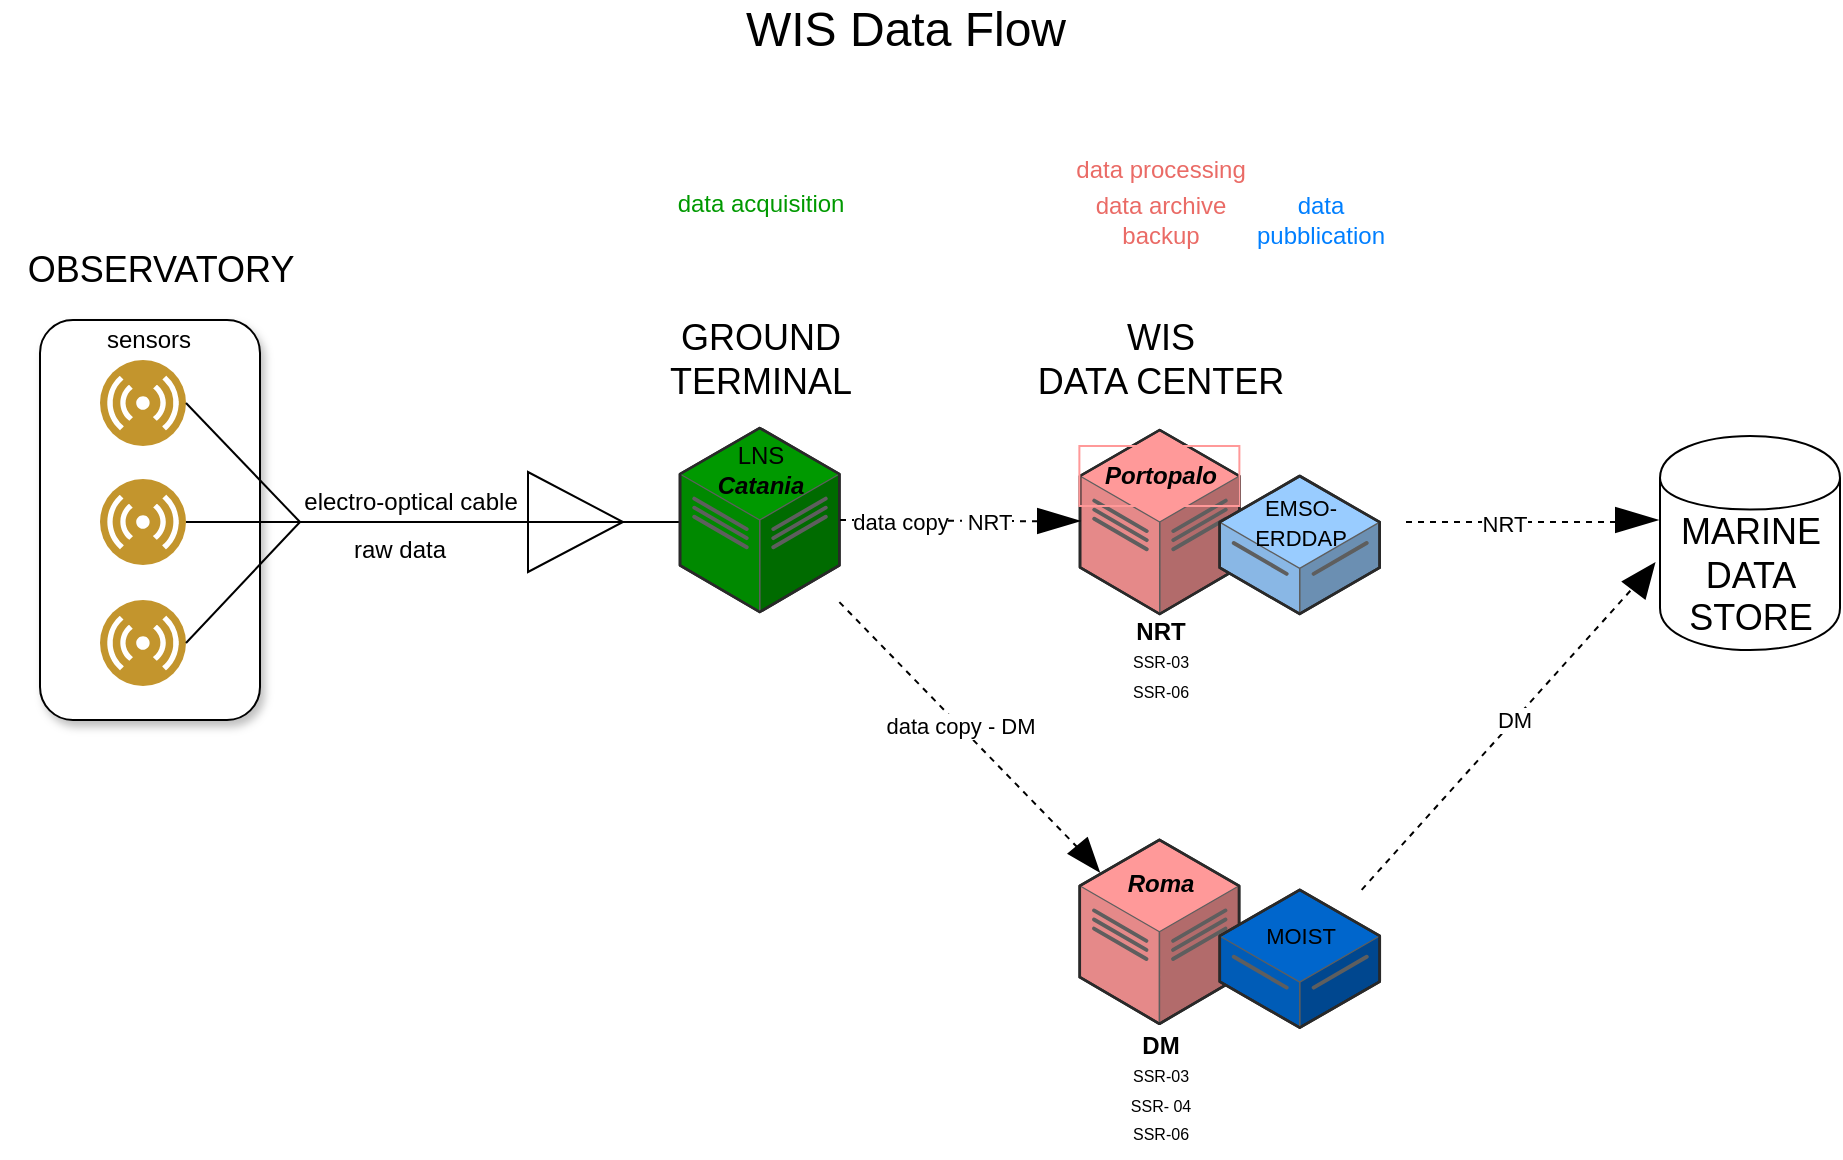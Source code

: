 <mxfile version="24.2.5" type="github" pages="2">
  <diagram name="Page-1" id="Qp61fSCBs-3hiERJ9KBp">
    <mxGraphModel dx="2895" dy="834" grid="1" gridSize="10" guides="1" tooltips="1" connect="1" arrows="1" fold="1" page="1" pageScale="1" pageWidth="850" pageHeight="1100" math="0" shadow="0">
      <root>
        <mxCell id="0" />
        <mxCell id="1" parent="0" />
        <mxCell id="4pqSHZiRRKbDVlVAF1v4-14" value="" style="rounded=1;whiteSpace=wrap;html=1;fillColor=default;shadow=1;" parent="1" vertex="1">
          <mxGeometry x="-160" y="170" width="110" height="200" as="geometry" />
        </mxCell>
        <mxCell id="4pqSHZiRRKbDVlVAF1v4-1" value="&lt;font style=&quot;font-size: 24px;&quot;&gt;WIS Data Flow&lt;/font&gt;" style="text;strokeColor=none;align=center;fillColor=none;html=1;verticalAlign=middle;whiteSpace=wrap;rounded=0;" parent="1" vertex="1">
          <mxGeometry x="177.84" y="10" width="190" height="30" as="geometry" />
        </mxCell>
        <mxCell id="4pqSHZiRRKbDVlVAF1v4-2" value="" style="image;aspect=fixed;perimeter=ellipsePerimeter;html=1;align=center;shadow=0;dashed=0;fontColor=#4277BB;labelBackgroundColor=default;fontSize=12;spacingTop=3;image=img/lib/ibm/users/sensor.svg;fillColor=#426EFF;strokeColor=#3333FF;" parent="1" vertex="1">
          <mxGeometry x="-130" y="190" width="43" height="43" as="geometry" />
        </mxCell>
        <mxCell id="4pqSHZiRRKbDVlVAF1v4-5" value="" style="pointerEvents=1;verticalLabelPosition=bottom;shadow=0;dashed=0;align=center;html=1;verticalAlign=top;shape=mxgraph.electrical.miscellaneous.cable_termination" parent="1" vertex="1">
          <mxGeometry x="-30" y="246" width="190" height="50" as="geometry" />
        </mxCell>
        <mxCell id="4pqSHZiRRKbDVlVAF1v4-6" value="sensors" style="text;html=1;align=center;verticalAlign=middle;resizable=0;points=[];autosize=1;strokeColor=none;fillColor=none;" parent="1" vertex="1">
          <mxGeometry x="-141.5" y="165" width="70" height="30" as="geometry" />
        </mxCell>
        <mxCell id="4pqSHZiRRKbDVlVAF1v4-7" value="electro-optical cable" style="text;html=1;align=center;verticalAlign=middle;resizable=0;points=[];autosize=1;strokeColor=none;fillColor=none;" parent="1" vertex="1">
          <mxGeometry x="-40" y="246" width="130" height="30" as="geometry" />
        </mxCell>
        <mxCell id="4pqSHZiRRKbDVlVAF1v4-8" value="" style="verticalLabelPosition=bottom;html=1;verticalAlign=top;strokeWidth=1;align=center;outlineConnect=0;dashed=0;outlineConnect=0;shape=mxgraph.aws3d.dataCenter;strokeColor=#5E5E5E;aspect=fixed;fillColor=#009900;" parent="1" vertex="1">
          <mxGeometry x="160" y="224" width="79.69" height="92" as="geometry" />
        </mxCell>
        <mxCell id="4pqSHZiRRKbDVlVAF1v4-11" value="" style="image;aspect=fixed;perimeter=ellipsePerimeter;html=1;align=center;shadow=0;dashed=0;fontColor=#4277BB;labelBackgroundColor=default;fontSize=12;spacingTop=3;image=img/lib/ibm/users/sensor.svg;fillColor=#A680B8;" parent="1" vertex="1">
          <mxGeometry x="-130" y="249.5" width="43" height="43" as="geometry" />
        </mxCell>
        <mxCell id="4pqSHZiRRKbDVlVAF1v4-12" value="" style="image;aspect=fixed;perimeter=ellipsePerimeter;html=1;align=center;shadow=0;dashed=0;fontColor=#4277BB;labelBackgroundColor=default;fontSize=12;spacingTop=3;image=img/lib/ibm/users/sensor.svg;fillColor=#A680B8;" parent="1" vertex="1">
          <mxGeometry x="-130" y="310" width="43" height="43" as="geometry" />
        </mxCell>
        <mxCell id="4pqSHZiRRKbDVlVAF1v4-15" value="&lt;div&gt;&lt;font style=&quot;font-size: 18px;&quot;&gt;&lt;span style=&quot;background-color: initial;&quot;&gt;OBSERVATORY&lt;/span&gt;&lt;/font&gt;&lt;/div&gt;" style="text;html=1;align=center;verticalAlign=middle;resizable=0;points=[];autosize=1;strokeColor=none;fillColor=none;" parent="1" vertex="1">
          <mxGeometry x="-180" y="125" width="160" height="40" as="geometry" />
        </mxCell>
        <mxCell id="4pqSHZiRRKbDVlVAF1v4-16" value="&lt;font style=&quot;font-size: 18px;&quot;&gt;&lt;font style=&quot;&quot;&gt;GROUND&lt;/font&gt;&lt;/font&gt;&lt;div&gt;&lt;font style=&quot;font-size: 18px;&quot;&gt;&lt;span style=&quot;background-color: initial;&quot;&gt;TERMINAL&lt;/span&gt;&lt;/font&gt;&lt;/div&gt;" style="text;html=1;align=center;verticalAlign=middle;resizable=0;points=[];autosize=1;strokeColor=none;fillColor=none;" parent="1" vertex="1">
          <mxGeometry x="144.84" y="160" width="110" height="60" as="geometry" />
        </mxCell>
        <mxCell id="4pqSHZiRRKbDVlVAF1v4-17" value="" style="endArrow=none;html=1;rounded=0;exitX=1;exitY=0.5;exitDx=0;exitDy=0;entryX=0;entryY=0.5;entryDx=0;entryDy=0;entryPerimeter=0;" parent="1" source="4pqSHZiRRKbDVlVAF1v4-11" target="4pqSHZiRRKbDVlVAF1v4-5" edge="1">
          <mxGeometry width="50" height="50" relative="1" as="geometry">
            <mxPoint x="190" y="380" as="sourcePoint" />
            <mxPoint x="240" y="330" as="targetPoint" />
          </mxGeometry>
        </mxCell>
        <mxCell id="4pqSHZiRRKbDVlVAF1v4-18" value="" style="endArrow=none;html=1;rounded=0;exitX=1;exitY=0.5;exitDx=0;exitDy=0;entryX=0;entryY=0.5;entryDx=0;entryDy=0;entryPerimeter=0;" parent="1" source="4pqSHZiRRKbDVlVAF1v4-2" target="4pqSHZiRRKbDVlVAF1v4-5" edge="1">
          <mxGeometry width="50" height="50" relative="1" as="geometry">
            <mxPoint x="190" y="380" as="sourcePoint" />
            <mxPoint x="240" y="330" as="targetPoint" />
          </mxGeometry>
        </mxCell>
        <mxCell id="4pqSHZiRRKbDVlVAF1v4-19" value="" style="endArrow=none;html=1;rounded=0;exitX=1;exitY=0.5;exitDx=0;exitDy=0;entryX=0;entryY=0.5;entryDx=0;entryDy=0;entryPerimeter=0;" parent="1" source="4pqSHZiRRKbDVlVAF1v4-12" target="4pqSHZiRRKbDVlVAF1v4-5" edge="1">
          <mxGeometry width="50" height="50" relative="1" as="geometry">
            <mxPoint x="190" y="380" as="sourcePoint" />
            <mxPoint x="240" y="330" as="targetPoint" />
          </mxGeometry>
        </mxCell>
        <mxCell id="4pqSHZiRRKbDVlVAF1v4-20" value="" style="endArrow=none;dashed=1;html=1;rounded=0;" parent="1" target="4pqSHZiRRKbDVlVAF1v4-23" edge="1">
          <mxGeometry width="50" height="50" relative="1" as="geometry">
            <mxPoint x="240" y="270" as="sourcePoint" />
            <mxPoint x="330" y="270" as="targetPoint" />
          </mxGeometry>
        </mxCell>
        <mxCell id="4pqSHZiRRKbDVlVAF1v4-59" value="data copy" style="edgeLabel;html=1;align=center;verticalAlign=middle;resizable=0;points=[];" parent="4pqSHZiRRKbDVlVAF1v4-20" connectable="0" vertex="1">
          <mxGeometry x="0.003" relative="1" as="geometry">
            <mxPoint x="-30" as="offset" />
          </mxGeometry>
        </mxCell>
        <mxCell id="aEOgfYXyTeWv-xhQnnrg-1" value="&amp;nbsp;NRT" style="edgeLabel;html=1;align=center;verticalAlign=middle;resizable=0;points=[];" parent="4pqSHZiRRKbDVlVAF1v4-20" connectable="0" vertex="1">
          <mxGeometry x="0.503" y="1" relative="1" as="geometry">
            <mxPoint x="-17" y="1" as="offset" />
          </mxGeometry>
        </mxCell>
        <mxCell id="4pqSHZiRRKbDVlVAF1v4-21" value="LNS&lt;div&gt;&lt;b&gt;&lt;i&gt;Catania&lt;/i&gt;&lt;/b&gt;&lt;/div&gt;" style="text;html=1;align=center;verticalAlign=middle;resizable=0;points=[];autosize=1;strokeColor=none;fillColor=none;" parent="1" vertex="1">
          <mxGeometry x="164.84" y="225" width="70" height="40" as="geometry" />
        </mxCell>
        <mxCell id="4pqSHZiRRKbDVlVAF1v4-23" value="" style="verticalLabelPosition=bottom;html=1;verticalAlign=top;strokeWidth=1;align=center;outlineConnect=0;dashed=0;outlineConnect=0;shape=mxgraph.aws3d.dataCenter;strokeColor=#5E5E5E;aspect=fixed;fillColor=#FF9999;" parent="1" vertex="1">
          <mxGeometry x="360" y="225" width="79.69" height="92" as="geometry" />
        </mxCell>
        <mxCell id="4pqSHZiRRKbDVlVAF1v4-25" value="&lt;font style=&quot;font-size: 18px;&quot;&gt;&lt;font style=&quot;&quot;&gt;WIS&lt;/font&gt;&lt;/font&gt;&lt;div&gt;&lt;font style=&quot;font-size: 18px;&quot;&gt;&lt;span style=&quot;background-color: initial;&quot;&gt;DATA CENTER&lt;/span&gt;&lt;/font&gt;&lt;/div&gt;" style="text;html=1;align=center;verticalAlign=middle;resizable=0;points=[];autosize=1;strokeColor=none;fillColor=none;" parent="1" vertex="1">
          <mxGeometry x="324.84" y="160" width="150" height="60" as="geometry" />
        </mxCell>
        <mxCell id="4pqSHZiRRKbDVlVAF1v4-26" value="&lt;i&gt;&lt;b&gt;Portopalo&lt;/b&gt;&lt;/i&gt;" style="text;html=1;align=center;verticalAlign=middle;resizable=0;points=[];autosize=1;strokeColor=#FF9999;fillColor=none;" parent="1" vertex="1">
          <mxGeometry x="359.69" y="233" width="80" height="30" as="geometry" />
        </mxCell>
        <mxCell id="4pqSHZiRRKbDVlVAF1v4-28" value="&lt;font color=&quot;#009900&quot;&gt;data acquisition&lt;/font&gt;" style="text;html=1;align=center;verticalAlign=middle;resizable=0;points=[];autosize=1;strokeColor=none;fillColor=none;" parent="1" vertex="1">
          <mxGeometry x="144.84" y="97" width="110" height="30" as="geometry" />
        </mxCell>
        <mxCell id="4pqSHZiRRKbDVlVAF1v4-29" value="&lt;font color=&quot;#ea6b66&quot;&gt;data archive&lt;/font&gt;&lt;div&gt;&lt;span style=&quot;background-color: initial;&quot;&gt;&lt;font color=&quot;#ea6b66&quot;&gt;backup&lt;/font&gt;&lt;/span&gt;&lt;/div&gt;" style="text;html=1;align=center;verticalAlign=middle;resizable=0;points=[];autosize=1;strokeColor=none;fillColor=none;" parent="1" vertex="1">
          <mxGeometry x="354.84" y="100" width="90" height="40" as="geometry" />
        </mxCell>
        <mxCell id="4pqSHZiRRKbDVlVAF1v4-31" value="" style="verticalLabelPosition=bottom;html=1;verticalAlign=top;strokeWidth=1;align=center;outlineConnect=0;dashed=0;outlineConnect=0;shape=mxgraph.aws3d.dataServer;strokeColor=#5E5E5E;aspect=fixed;fillColor=#99CCFF;" parent="1" vertex="1">
          <mxGeometry x="429.84" y="248" width="80" height="68.95" as="geometry" />
        </mxCell>
        <mxCell id="4pqSHZiRRKbDVlVAF1v4-33" value="&lt;font style=&quot;font-size: 11px;&quot;&gt;EMSO-&lt;/font&gt;&lt;div&gt;&lt;font style=&quot;font-size: 11px;&quot;&gt;ERDDAP&lt;/font&gt;&lt;/div&gt;" style="text;html=1;align=center;verticalAlign=middle;resizable=0;points=[];autosize=1;strokeColor=none;fillColor=none;" parent="1" vertex="1">
          <mxGeometry x="434.84" y="251" width="70" height="40" as="geometry" />
        </mxCell>
        <mxCell id="4pqSHZiRRKbDVlVAF1v4-34" value="" style="endArrow=none;dashed=1;html=1;rounded=0;" parent="1" edge="1">
          <mxGeometry width="50" height="50" relative="1" as="geometry">
            <mxPoint x="640" y="271" as="sourcePoint" />
            <mxPoint x="520" y="271" as="targetPoint" />
            <Array as="points" />
          </mxGeometry>
        </mxCell>
        <mxCell id="4pqSHZiRRKbDVlVAF1v4-48" value="&lt;font style=&quot;font-size: 11px;&quot;&gt;NRT&lt;/font&gt;" style="edgeLabel;html=1;align=center;verticalAlign=middle;resizable=0;points=[];" parent="4pqSHZiRRKbDVlVAF1v4-34" connectable="0" vertex="1">
          <mxGeometry x="0.144" y="-2" relative="1" as="geometry">
            <mxPoint y="3" as="offset" />
          </mxGeometry>
        </mxCell>
        <mxCell id="4pqSHZiRRKbDVlVAF1v4-37" value="" style="verticalLabelPosition=bottom;html=1;verticalAlign=top;strokeWidth=1;align=center;outlineConnect=0;dashed=0;outlineConnect=0;shape=mxgraph.aws3d.dataCenter;strokeColor=#5E5E5E;aspect=fixed;fillColor=#FF9999;" parent="1" vertex="1">
          <mxGeometry x="359.87" y="429.9" width="79.69" height="92" as="geometry" />
        </mxCell>
        <mxCell id="4pqSHZiRRKbDVlVAF1v4-38" value="" style="endArrow=none;dashed=1;html=1;rounded=0;" parent="1" source="4pqSHZiRRKbDVlVAF1v4-8" target="4pqSHZiRRKbDVlVAF1v4-37" edge="1">
          <mxGeometry width="50" height="50" relative="1" as="geometry">
            <mxPoint x="240" y="270" as="sourcePoint" />
            <mxPoint x="370" y="280" as="targetPoint" />
          </mxGeometry>
        </mxCell>
        <mxCell id="4pqSHZiRRKbDVlVAF1v4-60" value="data copy - DM" style="edgeLabel;html=1;align=center;verticalAlign=middle;resizable=0;points=[];" parent="4pqSHZiRRKbDVlVAF1v4-38" connectable="0" vertex="1">
          <mxGeometry x="-0.006" relative="1" as="geometry">
            <mxPoint as="offset" />
          </mxGeometry>
        </mxCell>
        <mxCell id="4pqSHZiRRKbDVlVAF1v4-39" value="&lt;b&gt;&lt;i&gt;Roma&lt;/i&gt;&lt;/b&gt;" style="text;html=1;align=center;verticalAlign=middle;resizable=0;points=[];autosize=1;strokeColor=none;fillColor=none;" parent="1" vertex="1">
          <mxGeometry x="369.71" y="436.9" width="60" height="30" as="geometry" />
        </mxCell>
        <mxCell id="4pqSHZiRRKbDVlVAF1v4-44" value="" style="shape=cylinder;whiteSpace=wrap;html=1;boundedLbl=1;backgroundOutline=1;" parent="1" vertex="1">
          <mxGeometry x="650" y="228" width="90" height="107.05" as="geometry" />
        </mxCell>
        <mxCell id="4pqSHZiRRKbDVlVAF1v4-45" value="&lt;div&gt;&lt;font style=&quot;font-size: 18px;&quot;&gt;MARINE&lt;/font&gt;&lt;/div&gt;&lt;div&gt;&lt;font style=&quot;font-size: 18px;&quot;&gt;DATA&lt;/font&gt;&lt;/div&gt;&lt;div&gt;&lt;font style=&quot;font-size: 18px;&quot;&gt;STORE&lt;/font&gt;&lt;/div&gt;" style="text;html=1;align=center;verticalAlign=middle;resizable=0;points=[];autosize=1;strokeColor=none;fillColor=none;" parent="1" vertex="1">
          <mxGeometry x="650" y="258.05" width="90" height="80" as="geometry" />
        </mxCell>
        <mxCell id="4pqSHZiRRKbDVlVAF1v4-46" value="" style="verticalLabelPosition=bottom;html=1;verticalAlign=top;strokeWidth=1;align=center;outlineConnect=0;dashed=0;outlineConnect=0;shape=mxgraph.aws3d.dataServer;strokeColor=#5E5E5E;aspect=fixed;fillColor=#0066CC;" parent="1" vertex="1">
          <mxGeometry x="429.87" y="454.9" width="80" height="68.95" as="geometry" />
        </mxCell>
        <mxCell id="4pqSHZiRRKbDVlVAF1v4-47" value="&lt;font style=&quot;font-size: 11px;&quot;&gt;MOIST&lt;/font&gt;" style="text;html=1;align=center;verticalAlign=middle;resizable=0;points=[];autosize=1;strokeColor=none;fillColor=none;" parent="1" vertex="1">
          <mxGeometry x="439.87" y="462.9" width="60" height="30" as="geometry" />
        </mxCell>
        <mxCell id="4pqSHZiRRKbDVlVAF1v4-52" value="" style="endArrow=none;dashed=1;html=1;rounded=0;" parent="1" source="4pqSHZiRRKbDVlVAF1v4-46" edge="1">
          <mxGeometry width="50" height="50" relative="1" as="geometry">
            <mxPoint x="489.69" y="452" as="sourcePoint" />
            <mxPoint x="640" y="300" as="targetPoint" />
          </mxGeometry>
        </mxCell>
        <mxCell id="4pqSHZiRRKbDVlVAF1v4-57" value="&lt;font color=&quot;#007fff&quot;&gt;data&lt;/font&gt;&lt;div&gt;&lt;font color=&quot;#007fff&quot;&gt;pubblication&lt;/font&gt;&lt;/div&gt;" style="text;html=1;align=center;verticalAlign=middle;resizable=0;points=[];autosize=1;strokeColor=none;fillColor=none;" parent="1" vertex="1">
          <mxGeometry x="434.84" y="100" width="90" height="40" as="geometry" />
        </mxCell>
        <mxCell id="FE38RmYj-ppEu9NJJDxC-3" value="&lt;div&gt;&lt;font style=&quot;font-size: 12px;&quot;&gt;&lt;b style=&quot;&quot;&gt;NRT&lt;/b&gt;&lt;/font&gt;&lt;/div&gt;&lt;div&gt;&lt;font style=&quot;font-size: 8px;&quot;&gt;SSR-03&lt;/font&gt;&lt;/div&gt;&lt;div&gt;&lt;font style=&quot;font-size: 8px;&quot;&gt;SSR-06&lt;/font&gt;&lt;/div&gt;" style="text;html=1;align=center;verticalAlign=middle;resizable=0;points=[];autosize=1;strokeColor=none;fillColor=none;" parent="1" vertex="1">
          <mxGeometry x="374.69" y="310" width="50" height="60" as="geometry" />
        </mxCell>
        <mxCell id="aEOgfYXyTeWv-xhQnnrg-2" value="&lt;div&gt;&lt;font style=&quot;font-size: 12px;&quot;&gt;&lt;b style=&quot;&quot;&gt;DM&lt;/b&gt;&lt;/font&gt;&lt;/div&gt;&lt;div&gt;&lt;font style=&quot;font-size: 8px;&quot;&gt;SSR-03&lt;/font&gt;&lt;/div&gt;&lt;div&gt;&lt;font style=&quot;font-size: 8px;&quot;&gt;SSR- 04&lt;/font&gt;&lt;/div&gt;&lt;div&gt;&lt;font style=&quot;font-size: 8px;&quot;&gt;SSR-06&lt;/font&gt;&lt;/div&gt;" style="text;html=1;align=center;verticalAlign=middle;resizable=0;points=[];autosize=1;strokeColor=none;fillColor=none;" parent="1" vertex="1">
          <mxGeometry x="374.69" y="518.85" width="50" height="70" as="geometry" />
        </mxCell>
        <mxCell id="aEOgfYXyTeWv-xhQnnrg-3" value="&lt;font color=&quot;#ea6b66&quot;&gt;data processing&lt;/font&gt;" style="text;html=1;align=center;verticalAlign=middle;resizable=0;points=[];autosize=1;strokeColor=none;fillColor=none;" parent="1" vertex="1">
          <mxGeometry x="344.84" y="80" width="110" height="30" as="geometry" />
        </mxCell>
        <mxCell id="-9Asaq1sK7SZ5LfzFf3--5" value="raw data" style="text;html=1;align=center;verticalAlign=middle;whiteSpace=wrap;rounded=0;" parent="1" vertex="1">
          <mxGeometry x="-10" y="270" width="60" height="30" as="geometry" />
        </mxCell>
        <mxCell id="-9Asaq1sK7SZ5LfzFf3--10" value="" style="shape=mxgraph.arrows2.wedgeArrow;html=1;bendable=0;startWidth=6;fillColor=strokeColor;defaultFillColor=invert;defaultGradientColor=invert;rounded=0;" parent="1" edge="1">
          <mxGeometry width="100" height="100" relative="1" as="geometry">
            <mxPoint x="339" y="270.5" as="sourcePoint" />
            <mxPoint x="359" y="270.5" as="targetPoint" />
          </mxGeometry>
        </mxCell>
        <mxCell id="-9Asaq1sK7SZ5LfzFf3--11" value="" style="shape=mxgraph.arrows2.wedgeArrow;html=1;bendable=0;startWidth=6;fillColor=strokeColor;defaultFillColor=invert;defaultGradientColor=invert;rounded=0;" parent="1" edge="1">
          <mxGeometry width="100" height="100" relative="1" as="geometry">
            <mxPoint x="628" y="270" as="sourcePoint" />
            <mxPoint x="648" y="270" as="targetPoint" />
          </mxGeometry>
        </mxCell>
        <mxCell id="-9Asaq1sK7SZ5LfzFf3--21" value="" style="shape=mxgraph.arrows2.wedgeArrow;html=1;bendable=0;startWidth=6;fillColor=strokeColor;defaultFillColor=invert;defaultGradientColor=invert;rounded=0;entryX=0.009;entryY=0.183;entryDx=0;entryDy=0;entryPerimeter=0;" parent="1" edge="1">
          <mxGeometry width="100" height="100" relative="1" as="geometry">
            <mxPoint x="359" y="433" as="sourcePoint" />
            <mxPoint x="369.25" y="445.39" as="targetPoint" />
          </mxGeometry>
        </mxCell>
        <mxCell id="tfQ-XOT1vpOQTFy4AWKx-3" value="DM" style="edgeLabel;html=1;align=center;verticalAlign=middle;resizable=0;points=[];" parent="1" connectable="0" vertex="1">
          <mxGeometry x="574.005" y="369.999" as="geometry">
            <mxPoint x="3" as="offset" />
          </mxGeometry>
        </mxCell>
        <mxCell id="tfQ-XOT1vpOQTFy4AWKx-4" value="" style="shape=mxgraph.arrows2.wedgeArrow;html=1;bendable=0;startWidth=6.897;fillColor=strokeColor;defaultFillColor=invert;defaultGradientColor=invert;rounded=0;" parent="1" edge="1">
          <mxGeometry width="100" height="100" relative="1" as="geometry">
            <mxPoint x="637" y="305" as="sourcePoint" />
            <mxPoint x="647" y="292" as="targetPoint" />
          </mxGeometry>
        </mxCell>
      </root>
    </mxGraphModel>
  </diagram>
  <diagram id="vvxWp0gCG2OmDACOYuZ-" name="Pagina-2">
    <mxGraphModel dx="2045" dy="834" grid="1" gridSize="10" guides="1" tooltips="1" connect="1" arrows="1" fold="1" page="1" pageScale="1" pageWidth="827" pageHeight="1169" math="0" shadow="0">
      <root>
        <mxCell id="0" />
        <mxCell id="1" parent="0" />
        <mxCell id="qUJujpzUpFT0ZEW0nbQm-2" value="&lt;b&gt;&lt;font style=&quot;font-size: 18px;&quot;&gt;Legend&lt;/font&gt;&lt;/b&gt;" style="text;html=1;align=center;verticalAlign=middle;whiteSpace=wrap;rounded=0;" parent="1" vertex="1">
          <mxGeometry x="32.5" y="10" width="60" height="30" as="geometry" />
        </mxCell>
        <mxCell id="blh9U4LSzaQfzrH51qhb-1" value="" style="image;aspect=fixed;perimeter=ellipsePerimeter;html=1;align=center;shadow=0;dashed=0;fontColor=#4277BB;labelBackgroundColor=default;fontSize=12;spacingTop=3;image=img/lib/ibm/users/sensor.svg;fillColor=#426EFF;strokeColor=#3333FF;" parent="1" vertex="1">
          <mxGeometry x="50.85" y="222" width="43" height="43" as="geometry" />
        </mxCell>
        <mxCell id="blh9U4LSzaQfzrH51qhb-2" value="Sensor" style="text;html=1;align=center;verticalAlign=middle;resizable=0;points=[];autosize=1;strokeColor=none;fillColor=none;" parent="1" vertex="1">
          <mxGeometry x="145" y="222" width="60" height="30" as="geometry" />
        </mxCell>
        <mxCell id="R7IfXeYZBCrH7mYcfu_O-1" value="" style="verticalLabelPosition=bottom;html=1;verticalAlign=top;strokeWidth=1;align=center;outlineConnect=0;dashed=0;outlineConnect=0;shape=mxgraph.aws3d.dataCenter;strokeColor=#5E5E5E;aspect=fixed;fillColor=#009900;" parent="1" vertex="1">
          <mxGeometry x="32.5" y="282" width="79.69" height="92" as="geometry" />
        </mxCell>
        <mxCell id="MzpVetzbMVdfSrjgV1Oj-1" value="" style="verticalLabelPosition=bottom;html=1;verticalAlign=top;strokeWidth=1;align=center;outlineConnect=0;dashed=0;outlineConnect=0;shape=mxgraph.aws3d.dataCenter;strokeColor=#5E5E5E;aspect=fixed;fillColor=#FF9999;" parent="1" vertex="1">
          <mxGeometry x="32.5" y="382" width="79.69" height="92" as="geometry" />
        </mxCell>
        <mxCell id="6HFweNIuQG9xlJXQWEaB-1" value="" style="verticalLabelPosition=bottom;html=1;verticalAlign=top;strokeWidth=1;align=center;outlineConnect=0;dashed=0;outlineConnect=0;shape=mxgraph.aws3d.dataServer;strokeColor=#5E5E5E;aspect=fixed;fillColor=#99CCFF;" parent="1" vertex="1">
          <mxGeometry x="32.5" y="482" width="80" height="68.95" as="geometry" />
        </mxCell>
        <mxCell id="6HFweNIuQG9xlJXQWEaB-2" value="" style="fontColor=#0066CC;verticalAlign=top;verticalLabelPosition=bottom;labelPosition=center;align=center;html=1;outlineConnect=0;fillColor=#CCCCCC;strokeColor=#6881B3;gradientColor=none;gradientDirection=north;strokeWidth=2;shape=mxgraph.networks.satellite;" parent="1" vertex="1">
          <mxGeometry x="52.35" y="670" width="29.15" height="30" as="geometry" />
        </mxCell>
        <mxCell id="bTpCMeQjLEl4jl8mEI4X-1" value="" style="shape=cylinder;whiteSpace=wrap;html=1;boundedLbl=1;backgroundOutline=1;" parent="1" vertex="1">
          <mxGeometry x="50.85" y="1000" width="49.15" height="60" as="geometry" />
        </mxCell>
        <mxCell id="jh-zK2yal1VLjSKurxgF-2" value="" style="rounded=1;whiteSpace=wrap;html=1;fillColor=default;shadow=1;" parent="1" vertex="1">
          <mxGeometry x="22.35" y="60" width="100" height="100" as="geometry" />
        </mxCell>
        <mxCell id="jh-zK2yal1VLjSKurxgF-4" value="Facility/data source (please insert the name)" style="text;html=1;align=center;verticalAlign=middle;resizable=0;points=[];autosize=1;strokeColor=none;fillColor=none;" parent="1" vertex="1">
          <mxGeometry x="140" y="95" width="260" height="30" as="geometry" />
        </mxCell>
        <mxCell id="jh-zK2yal1VLjSKurxgF-5" value="Ground segment&amp;nbsp; (if there is&amp;nbsp; specific name, please insert it)" style="text;html=1;align=center;verticalAlign=middle;resizable=0;points=[];autosize=1;strokeColor=none;fillColor=none;" parent="1" vertex="1">
          <mxGeometry x="145" y="300" width="340" height="30" as="geometry" />
        </mxCell>
        <mxCell id="jh-zK2yal1VLjSKurxgF-6" value="Data center/local archive (please insert thename)" style="text;html=1;align=center;verticalAlign=middle;resizable=0;points=[];autosize=1;strokeColor=none;fillColor=none;" parent="1" vertex="1">
          <mxGeometry x="155" y="420" width="280" height="30" as="geometry" />
        </mxCell>
        <mxCell id="jh-zK2yal1VLjSKurxgF-7" value="ERDDAP/THREADS (machine to machine). Please insert minimum info" style="text;html=1;align=center;verticalAlign=middle;resizable=0;points=[];autosize=1;strokeColor=none;fillColor=none;" parent="1" vertex="1">
          <mxGeometry x="160" y="501.47" width="400" height="30" as="geometry" />
        </mxCell>
        <mxCell id="jh-zK2yal1VLjSKurxgF-8" value="Transmission through satellite" style="text;html=1;align=center;verticalAlign=middle;resizable=0;points=[];autosize=1;strokeColor=none;fillColor=none;" parent="1" vertex="1">
          <mxGeometry x="165" y="690" width="180" height="30" as="geometry" />
        </mxCell>
        <mxCell id="jh-zK2yal1VLjSKurxgF-9" value="Marine Data Store" style="text;html=1;align=center;verticalAlign=middle;resizable=0;points=[];autosize=1;strokeColor=none;fillColor=none;" parent="1" vertex="1">
          <mxGeometry x="165" y="1015" width="120" height="30" as="geometry" />
        </mxCell>
        <mxCell id="IqCwcvdLtF8ToH1M-SmM-1" value="" style="verticalLabelPosition=bottom;html=1;verticalAlign=top;strokeWidth=1;align=center;outlineConnect=0;dashed=0;outlineConnect=0;shape=mxgraph.aws3d.dataServer;strokeColor=#5E5E5E;aspect=fixed;fillColor=#0066CC;" parent="1" vertex="1">
          <mxGeometry x="30.85" y="570" width="80" height="68.95" as="geometry" />
        </mxCell>
        <mxCell id="IqCwcvdLtF8ToH1M-SmM-2" value="Data portal/server (not machine to machine). Please insert minimum info" style="text;html=1;align=center;verticalAlign=middle;resizable=0;points=[];autosize=1;strokeColor=none;fillColor=none;" parent="1" vertex="1">
          <mxGeometry x="155" y="585" width="410" height="30" as="geometry" />
        </mxCell>
        <mxCell id="IqCwcvdLtF8ToH1M-SmM-3" value="" style="shape=mxgraph.signs.tech.cell_phone;html=1;pointerEvents=1;fillColor=#000000;strokeColor=none;verticalLabelPosition=bottom;verticalAlign=top;align=center;" parent="1" vertex="1">
          <mxGeometry x="57.93" y="750" width="12.07" height="28" as="geometry" />
        </mxCell>
        <mxCell id="IqCwcvdLtF8ToH1M-SmM-4" value="Transmission through telephone/GSM" style="text;html=1;align=center;verticalAlign=middle;resizable=0;points=[];autosize=1;strokeColor=none;fillColor=none;" parent="1" vertex="1">
          <mxGeometry x="159" y="780" width="230" height="30" as="geometry" />
        </mxCell>
        <mxCell id="7IolP2UbokMcHoUO21is-2" value="Transmission through cable&amp;nbsp;" style="text;html=1;align=center;verticalAlign=middle;resizable=0;points=[];autosize=1;strokeColor=none;fillColor=none;" parent="1" vertex="1">
          <mxGeometry x="165" y="840" width="170" height="30" as="geometry" />
        </mxCell>
        <mxCell id="RP-ixJN5NqliHIxumPwU-1" value="&lt;div style=&quot;text-align: left;&quot;&gt;&lt;span style=&quot;background-color: initial;&quot;&gt;NOTA.&amp;nbsp;&lt;/span&gt;&lt;/div&gt;&lt;div&gt;&lt;span style=&quot;background-color: initial;&quot;&gt;In caso siano necessari altri simboli per rappresentare il flusso dati, scegliere quelli più opportuni dal menù a sinistra&amp;nbsp; e inserirli nella legenda del data flow specifico&lt;/span&gt;&lt;br&gt;&lt;/div&gt;" style="text;html=1;align=center;verticalAlign=middle;resizable=0;points=[];autosize=1;strokeColor=none;fillColor=none;" parent="1" vertex="1">
          <mxGeometry x="50.85" y="1095" width="890" height="40" as="geometry" />
        </mxCell>
        <mxCell id="IiBNeeS6wPKNriuaZG7T-26" value="" style="shape=image;html=1;verticalAlign=top;verticalLabelPosition=bottom;labelBackgroundColor=#ffffff;imageAspect=0;aspect=fixed;image=https://cdn0.iconfinder.com/data/icons/phosphor-thin-vol-3/256/hand-pointing-thin-128.png" parent="1" vertex="1">
          <mxGeometry x="56.35" y="921" width="18" height="18" as="geometry" />
        </mxCell>
        <mxCell id="IiBNeeS6wPKNriuaZG7T-27" value="Manually downloaded data" style="text;html=1;align=center;verticalAlign=middle;resizable=0;points=[];autosize=1;strokeColor=none;fillColor=none;" parent="1" vertex="1">
          <mxGeometry x="160" y="938" width="170" height="30" as="geometry" />
        </mxCell>
        <mxCell id="snaQXOSLHZd2y2woPmhO-2" value="" style="pointerEvents=1;verticalLabelPosition=bottom;shadow=0;dashed=0;align=center;html=1;verticalAlign=top;shape=mxgraph.electrical.miscellaneous.cable_termination" parent="1" vertex="1">
          <mxGeometry x="40" y="690" width="90" height="30" as="geometry" />
        </mxCell>
        <mxCell id="snaQXOSLHZd2y2woPmhO-3" value="" style="pointerEvents=1;verticalLabelPosition=bottom;shadow=0;dashed=0;align=center;html=1;verticalAlign=top;shape=mxgraph.electrical.miscellaneous.cable_termination" parent="1" vertex="1">
          <mxGeometry x="40" y="770" width="90" height="30" as="geometry" />
        </mxCell>
        <mxCell id="snaQXOSLHZd2y2woPmhO-4" value="" style="pointerEvents=1;verticalLabelPosition=bottom;shadow=0;dashed=0;align=center;html=1;verticalAlign=top;shape=mxgraph.electrical.miscellaneous.cable_termination" parent="1" vertex="1">
          <mxGeometry x="40" y="840" width="90" height="30" as="geometry" />
        </mxCell>
        <mxCell id="snaQXOSLHZd2y2woPmhO-5" value="" style="pointerEvents=1;verticalLabelPosition=bottom;shadow=0;dashed=0;align=center;html=1;verticalAlign=top;shape=mxgraph.electrical.miscellaneous.cable_termination" parent="1" vertex="1">
          <mxGeometry x="40" y="930" width="90" height="30" as="geometry" />
        </mxCell>
      </root>
    </mxGraphModel>
  </diagram>
</mxfile>
